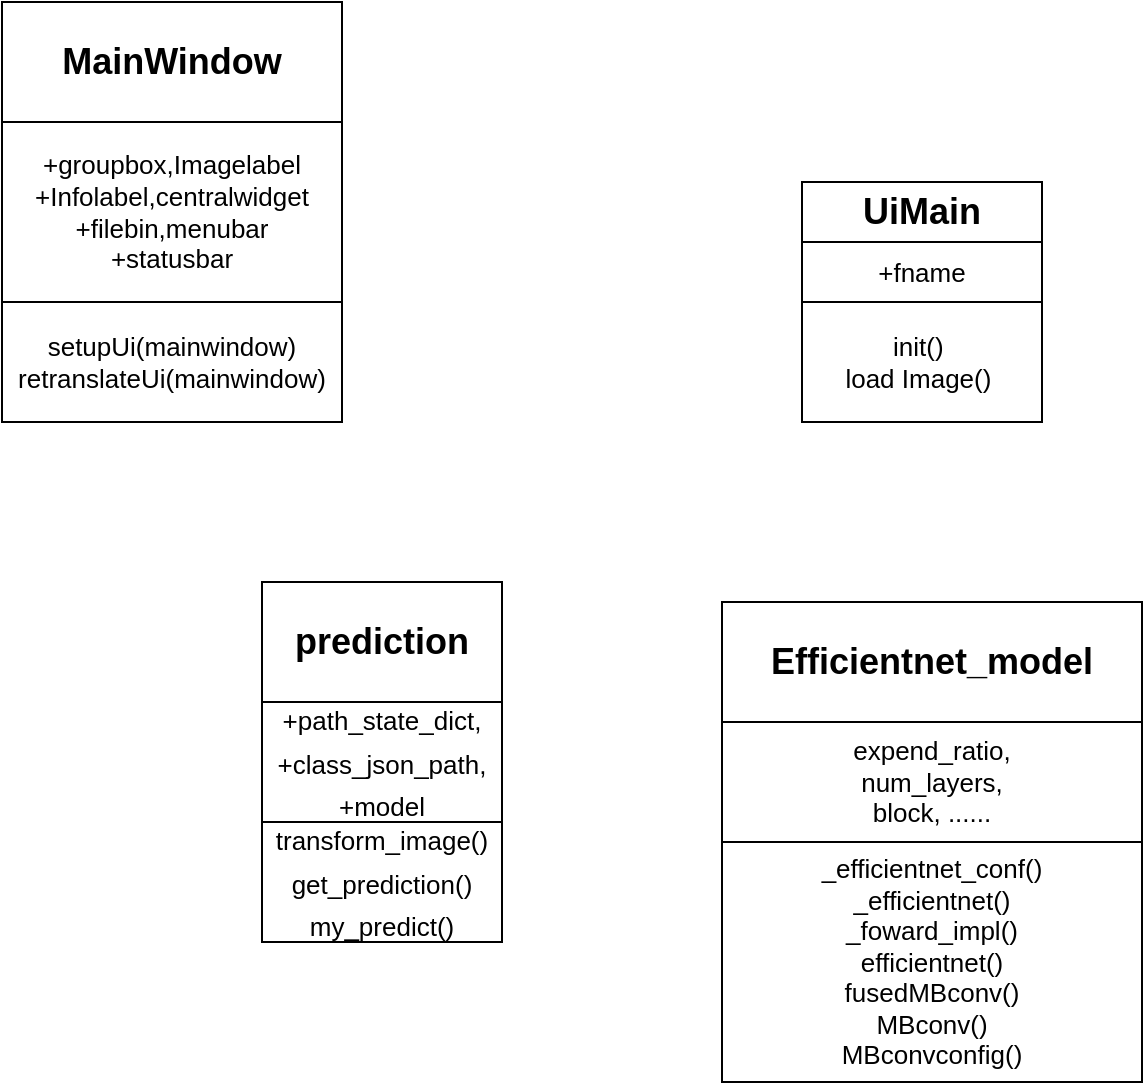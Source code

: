 <mxfile version="17.4.6" type="github">
  <diagram id="ZIbBqKyt45ywlCO85elQ" name="第 1 页">
    <mxGraphModel dx="782" dy="436" grid="1" gridSize="10" guides="1" tooltips="1" connect="1" arrows="1" fold="1" page="1" pageScale="1" pageWidth="827" pageHeight="1169" math="0" shadow="0">
      <root>
        <mxCell id="0" />
        <mxCell id="1" parent="0" />
        <mxCell id="URTRK2LlB_Kgnaw6TR3h-3" value="&lt;font style=&quot;font-size: 18px&quot;&gt;&lt;b&gt;prediction&lt;/b&gt;&lt;/font&gt;" style="rounded=0;whiteSpace=wrap;html=1;" vertex="1" parent="1">
          <mxGeometry x="240" y="370" width="120" height="60" as="geometry" />
        </mxCell>
        <mxCell id="URTRK2LlB_Kgnaw6TR3h-4" value="&lt;div&gt;&lt;b style=&quot;font-size: 18px&quot;&gt;Efficientnet_model&lt;/b&gt;&lt;/div&gt;" style="rounded=0;whiteSpace=wrap;html=1;align=center;" vertex="1" parent="1">
          <mxGeometry x="470" y="380" width="210" height="60" as="geometry" />
        </mxCell>
        <mxCell id="URTRK2LlB_Kgnaw6TR3h-13" value="" style="group" vertex="1" connectable="0" parent="1">
          <mxGeometry x="510" y="170" width="120" height="120" as="geometry" />
        </mxCell>
        <mxCell id="URTRK2LlB_Kgnaw6TR3h-1" value="&lt;b&gt;&lt;font style=&quot;font-size: 18px&quot;&gt;UiMain&lt;/font&gt;&lt;/b&gt;" style="rounded=0;whiteSpace=wrap;html=1;" vertex="1" parent="URTRK2LlB_Kgnaw6TR3h-13">
          <mxGeometry width="120" height="30" as="geometry" />
        </mxCell>
        <mxCell id="URTRK2LlB_Kgnaw6TR3h-2" style="edgeStyle=orthogonalEdgeStyle;rounded=0;orthogonalLoop=1;jettySize=auto;html=1;exitX=0.5;exitY=1;exitDx=0;exitDy=0;" edge="1" parent="URTRK2LlB_Kgnaw6TR3h-13" source="URTRK2LlB_Kgnaw6TR3h-1" target="URTRK2LlB_Kgnaw6TR3h-1">
          <mxGeometry relative="1" as="geometry" />
        </mxCell>
        <mxCell id="URTRK2LlB_Kgnaw6TR3h-9" value="+fname" style="rounded=0;whiteSpace=wrap;html=1;fontSize=13;strokeWidth=1;" vertex="1" parent="URTRK2LlB_Kgnaw6TR3h-13">
          <mxGeometry y="30" width="120" height="30" as="geometry" />
        </mxCell>
        <mxCell id="URTRK2LlB_Kgnaw6TR3h-12" value="init()&amp;nbsp;&lt;br&gt;load Image()&amp;nbsp;" style="rounded=0;whiteSpace=wrap;html=1;fontSize=13;strokeWidth=1;" vertex="1" parent="URTRK2LlB_Kgnaw6TR3h-13">
          <mxGeometry y="60" width="120" height="60" as="geometry" />
        </mxCell>
        <mxCell id="URTRK2LlB_Kgnaw6TR3h-15" value="&lt;b&gt;&lt;font style=&quot;font-size: 18px&quot;&gt;MainWindow&lt;/font&gt;&lt;/b&gt;" style="rounded=0;whiteSpace=wrap;html=1;fontSize=13;strokeWidth=1;" vertex="1" parent="1">
          <mxGeometry x="110" y="80" width="170" height="60" as="geometry" />
        </mxCell>
        <mxCell id="URTRK2LlB_Kgnaw6TR3h-16" value="+groupbox,Imagelabel&lt;br&gt;+Infolabel,centralwidget&lt;br&gt;+filebin,menubar&lt;br&gt;+statusbar" style="rounded=0;whiteSpace=wrap;html=1;fontSize=13;strokeWidth=1;" vertex="1" parent="1">
          <mxGeometry x="110" y="140" width="170" height="90" as="geometry" />
        </mxCell>
        <mxCell id="URTRK2LlB_Kgnaw6TR3h-18" value="setupUi(mainwindow)&lt;br&gt;retranslateUi(mainwindow)" style="rounded=0;whiteSpace=wrap;html=1;fontSize=13;strokeWidth=1;" vertex="1" parent="1">
          <mxGeometry x="110" y="230" width="170" height="60" as="geometry" />
        </mxCell>
        <mxCell id="URTRK2LlB_Kgnaw6TR3h-20" value="&lt;font style=&quot;font-size: 13px&quot;&gt;+&lt;font style=&quot;font-size: 13px&quot;&gt;p&lt;/font&gt;ath_state_dict,&lt;br&gt;+class_json_path,&lt;br&gt;+model&lt;br&gt;&lt;/font&gt;" style="rounded=0;whiteSpace=wrap;html=1;fontSize=18;strokeWidth=1;" vertex="1" parent="1">
          <mxGeometry x="240" y="430" width="120" height="60" as="geometry" />
        </mxCell>
        <mxCell id="URTRK2LlB_Kgnaw6TR3h-21" value="&lt;font style=&quot;font-size: 13px&quot;&gt;transform_image()&lt;br&gt;get_prediction()&lt;br&gt;my_predict()&lt;br&gt;&lt;/font&gt;" style="rounded=0;whiteSpace=wrap;html=1;fontSize=18;strokeWidth=1;" vertex="1" parent="1">
          <mxGeometry x="240" y="490" width="120" height="60" as="geometry" />
        </mxCell>
        <mxCell id="URTRK2LlB_Kgnaw6TR3h-22" value="_efficientnet_conf()&lt;br&gt;_efficientnet()&lt;br&gt;_foward_impl()&lt;br&gt;efficientnet()&lt;br&gt;fusedMBconv()&lt;br&gt;MBconv()&lt;br&gt;MBconvconfig()" style="rounded=0;whiteSpace=wrap;html=1;fontSize=13;strokeWidth=1;" vertex="1" parent="1">
          <mxGeometry x="470" y="500" width="210" height="120" as="geometry" />
        </mxCell>
        <mxCell id="URTRK2LlB_Kgnaw6TR3h-23" value="expend_ratio,&lt;br&gt;num_layers,&lt;br&gt;block, ......" style="rounded=0;whiteSpace=wrap;html=1;fontSize=13;strokeWidth=1;" vertex="1" parent="1">
          <mxGeometry x="470" y="440" width="210" height="60" as="geometry" />
        </mxCell>
      </root>
    </mxGraphModel>
  </diagram>
</mxfile>
